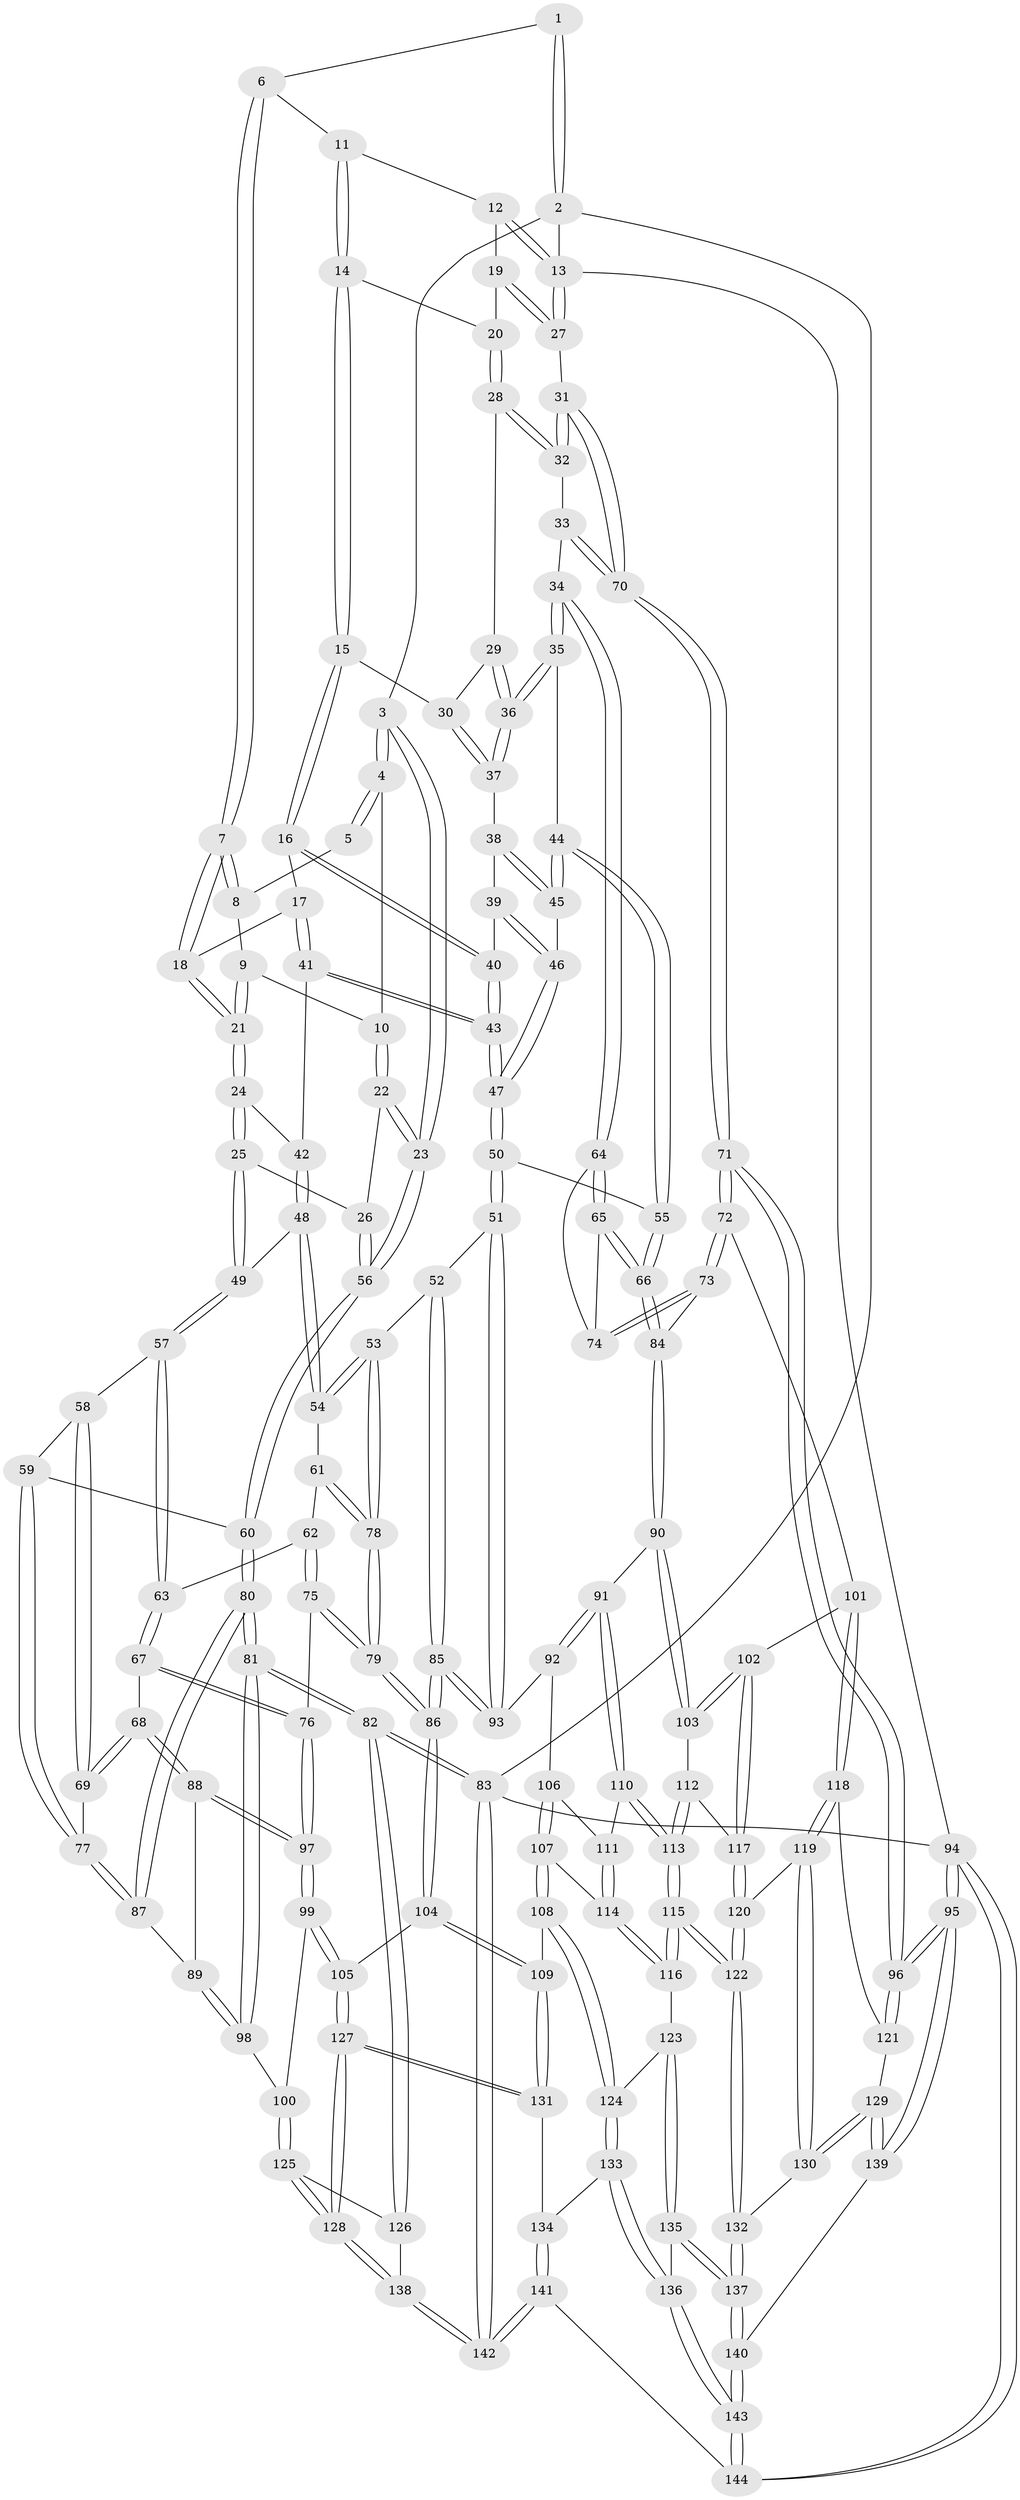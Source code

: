 // coarse degree distribution, {5: 0.32608695652173914, 4: 0.32608695652173914, 1: 0.021739130434782608, 3: 0.2608695652173913, 6: 0.021739130434782608, 2: 0.043478260869565216}
// Generated by graph-tools (version 1.1) at 2025/38/03/04/25 23:38:35]
// undirected, 144 vertices, 357 edges
graph export_dot {
  node [color=gray90,style=filled];
  1 [pos="+0.45438411768964243+0"];
  2 [pos="+0+0"];
  3 [pos="+0+0"];
  4 [pos="+0.2819016689208546+0.041626946749710826"];
  5 [pos="+0.34161619369139545+0.015217746408362067"];
  6 [pos="+0.550855595582559+0"];
  7 [pos="+0.45700267134373407+0.06324778837530651"];
  8 [pos="+0.361187741786987+0.05502200739553542"];
  9 [pos="+0.3190071964641872+0.07490860281929085"];
  10 [pos="+0.3047402479212026+0.07075796590106206"];
  11 [pos="+0.6773463511094464+0"];
  12 [pos="+0.8526602250322229+0"];
  13 [pos="+1+0"];
  14 [pos="+0.6894198273959687+0"];
  15 [pos="+0.6243827088633885+0.14165312596511326"];
  16 [pos="+0.5683265235858115+0.16137479998831838"];
  17 [pos="+0.5582556997528814+0.1622690538352605"];
  18 [pos="+0.45686050256291405+0.07204664680914477"];
  19 [pos="+0.956468372845949+0.05780109622204989"];
  20 [pos="+0.8210449895613917+0.100112523659357"];
  21 [pos="+0.3868278135796438+0.1814238953276884"];
  22 [pos="+0.28365161314241155+0.11494810894677127"];
  23 [pos="+0+0"];
  24 [pos="+0.3847257351580404+0.1883102535825752"];
  25 [pos="+0.3043145798173466+0.24970996731007652"];
  26 [pos="+0.2868412302999905+0.23485346771590906"];
  27 [pos="+1+0.20199834232320749"];
  28 [pos="+0.8212267815703305+0.10620395839071244"];
  29 [pos="+0.7430131292148133+0.15697144834915394"];
  30 [pos="+0.6258914488484759+0.14320337979177863"];
  31 [pos="+1+0.2179794380409485"];
  32 [pos="+0.849080609359352+0.16258643393268724"];
  33 [pos="+0.8227039824886987+0.31431926874842453"];
  34 [pos="+0.7894666609771837+0.32441828918186955"];
  35 [pos="+0.7615951732282443+0.3202689760993717"];
  36 [pos="+0.7125962518224486+0.24771307012043461"];
  37 [pos="+0.6591970988678235+0.2190031474631323"];
  38 [pos="+0.6250997883584907+0.25299441350344426"];
  39 [pos="+0.6149633182888302+0.25680293257430664"];
  40 [pos="+0.5939881311021599+0.26321341543936605"];
  41 [pos="+0.49777244985538066+0.23702041969320803"];
  42 [pos="+0.4950892429180803+0.23769987182213487"];
  43 [pos="+0.5699212975800414+0.2872723538798866"];
  44 [pos="+0.7550348857326166+0.32332683439808285"];
  45 [pos="+0.6561775806603944+0.31474805314518667"];
  46 [pos="+0.6344292920666624+0.3210344038897975"];
  47 [pos="+0.5776727439188053+0.34127346059310565"];
  48 [pos="+0.4574563288681904+0.3552679676061101"];
  49 [pos="+0.30441923501186646+0.26075052395544795"];
  50 [pos="+0.5455719357044105+0.4228004708277831"];
  51 [pos="+0.5433326287487193+0.42431627564517455"];
  52 [pos="+0.4901707838875402+0.4080707401546489"];
  53 [pos="+0.4883782809243679+0.40705932383064863"];
  54 [pos="+0.4774151390288491+0.3970658986954157"];
  55 [pos="+0.6571961632073398+0.42196504219810255"];
  56 [pos="+0+0"];
  57 [pos="+0.2741567402285943+0.3284438941173668"];
  58 [pos="+0.14777008681969334+0.3514713371181301"];
  59 [pos="+0+0.27064127511075287"];
  60 [pos="+0+0.03142277181187406"];
  61 [pos="+0.35307666033118495+0.41382370975562044"];
  62 [pos="+0.2906850205091769+0.36903811468833353"];
  63 [pos="+0.2804130649762363+0.3580535227566775"];
  64 [pos="+0.7873779293179366+0.34873303931282545"];
  65 [pos="+0.7591078505434115+0.4600467463691018"];
  66 [pos="+0.7250847692972574+0.5155247757039698"];
  67 [pos="+0.21296301191893327+0.48952806920042224"];
  68 [pos="+0.16245085589391772+0.46758813395882787"];
  69 [pos="+0.15344931791590594+0.46024704996306603"];
  70 [pos="+1+0.45282740285307116"];
  71 [pos="+1+0.4858596153474715"];
  72 [pos="+1+0.5421963423726693"];
  73 [pos="+0.8491882368985371+0.493634047588441"];
  74 [pos="+0.8234151213149509+0.4675833031846852"];
  75 [pos="+0.31746098607283313+0.537703318675397"];
  76 [pos="+0.23064334714726892+0.5233029282291513"];
  77 [pos="+0.06550988619621644+0.4668281297304872"];
  78 [pos="+0.35711628227075226+0.4996545632402779"];
  79 [pos="+0.3394647351186105+0.5460570966876267"];
  80 [pos="+0+0.551223918902245"];
  81 [pos="+0+0.6306995349420471"];
  82 [pos="+0+0.9059169935642373"];
  83 [pos="+0+1"];
  84 [pos="+0.7256776352513004+0.5222032535726392"];
  85 [pos="+0.38180497026153914+0.5920090588249449"];
  86 [pos="+0.3767865574598089+0.594906021230409"];
  87 [pos="+0.05181211612838752+0.49482619967800523"];
  88 [pos="+0.10684204369242736+0.5559754580333145"];
  89 [pos="+0.06826000292958764+0.5371767463397029"];
  90 [pos="+0.7229461509739693+0.5334415030606946"];
  91 [pos="+0.6561432661207074+0.5872688461201367"];
  92 [pos="+0.569593891847902+0.5545715703247626"];
  93 [pos="+0.555314911358146+0.5364511518237011"];
  94 [pos="+1+1"];
  95 [pos="+1+1"];
  96 [pos="+1+1"];
  97 [pos="+0.16649904435614+0.6280304658294831"];
  98 [pos="+0+0.6403361024449459"];
  99 [pos="+0.16090809181343724+0.6881699800323576"];
  100 [pos="+0.12130074232026786+0.6947758087857303"];
  101 [pos="+0.9087692378193755+0.6318237006487304"];
  102 [pos="+0.8993389514419367+0.6326184301639188"];
  103 [pos="+0.8606896950879341+0.6323077537128377"];
  104 [pos="+0.37432609398917505+0.6528919287867596"];
  105 [pos="+0.16758690874566132+0.693004086601838"];
  106 [pos="+0.5441043913330712+0.6172978191053305"];
  107 [pos="+0.4647519813011985+0.6989654268295621"];
  108 [pos="+0.43730050689391886+0.7134008573212334"];
  109 [pos="+0.40695826678161845+0.7054057068240853"];
  110 [pos="+0.6657085760385343+0.6306052082913457"];
  111 [pos="+0.5764313944059787+0.68150173220524"];
  112 [pos="+0.7773830813841852+0.6757813693343446"];
  113 [pos="+0.6997335819263016+0.6990041948004935"];
  114 [pos="+0.5712469945843847+0.6990298275881397"];
  115 [pos="+0.6814001509553256+0.762154750392009"];
  116 [pos="+0.6231440074663507+0.7765258731855925"];
  117 [pos="+0.8043962934857442+0.7598266480540152"];
  118 [pos="+0.9011027842486994+0.7397082638485882"];
  119 [pos="+0.8460151564194931+0.784848411210273"];
  120 [pos="+0.8028308565640893+0.7691386287247735"];
  121 [pos="+0.9142640746250317+0.7637184462549956"];
  122 [pos="+0.7173099713345447+0.8024230842962533"];
  123 [pos="+0.6199578809073163+0.7788534753865776"];
  124 [pos="+0.4939519656329478+0.7789247822067724"];
  125 [pos="+0.041654253304530424+0.7991446870750807"];
  126 [pos="+0.002016256306836702+0.8197843532926661"];
  127 [pos="+0.23892503556364647+0.867492769681127"];
  128 [pos="+0.20770001904332122+0.9130007148519779"];
  129 [pos="+0.8989287197746063+0.9144828718934502"];
  130 [pos="+0.8371361285911322+0.8727748996202377"];
  131 [pos="+0.32138841618972225+0.8498635341329089"];
  132 [pos="+0.7396340313797048+0.8614065453590048"];
  133 [pos="+0.48688381801703057+0.9116006131579993"];
  134 [pos="+0.39349221444310567+0.9003544348645018"];
  135 [pos="+0.5941832673660797+0.8604935717763689"];
  136 [pos="+0.4947323267838726+0.9185164701184645"];
  137 [pos="+0.6918923936679221+0.9573351725003195"];
  138 [pos="+0.17801070394400928+0.9880377737770323"];
  139 [pos="+0.9463371610816855+0.9723176714505926"];
  140 [pos="+0.6912731167491428+0.9632149987540917"];
  141 [pos="+0.3065527154202357+1"];
  142 [pos="+0.09404796160197774+1"];
  143 [pos="+0.5951414238172491+1"];
  144 [pos="+0.5942699055412513+1"];
  1 -- 2;
  1 -- 2;
  1 -- 6;
  2 -- 3;
  2 -- 13;
  2 -- 83;
  3 -- 4;
  3 -- 4;
  3 -- 23;
  3 -- 23;
  4 -- 5;
  4 -- 5;
  4 -- 10;
  5 -- 8;
  6 -- 7;
  6 -- 7;
  6 -- 11;
  7 -- 8;
  7 -- 8;
  7 -- 18;
  7 -- 18;
  8 -- 9;
  9 -- 10;
  9 -- 21;
  9 -- 21;
  10 -- 22;
  10 -- 22;
  11 -- 12;
  11 -- 14;
  11 -- 14;
  12 -- 13;
  12 -- 13;
  12 -- 19;
  13 -- 27;
  13 -- 27;
  13 -- 94;
  14 -- 15;
  14 -- 15;
  14 -- 20;
  15 -- 16;
  15 -- 16;
  15 -- 30;
  16 -- 17;
  16 -- 40;
  16 -- 40;
  17 -- 18;
  17 -- 41;
  17 -- 41;
  18 -- 21;
  18 -- 21;
  19 -- 20;
  19 -- 27;
  19 -- 27;
  20 -- 28;
  20 -- 28;
  21 -- 24;
  21 -- 24;
  22 -- 23;
  22 -- 23;
  22 -- 26;
  23 -- 56;
  23 -- 56;
  24 -- 25;
  24 -- 25;
  24 -- 42;
  25 -- 26;
  25 -- 49;
  25 -- 49;
  26 -- 56;
  26 -- 56;
  27 -- 31;
  28 -- 29;
  28 -- 32;
  28 -- 32;
  29 -- 30;
  29 -- 36;
  29 -- 36;
  30 -- 37;
  30 -- 37;
  31 -- 32;
  31 -- 32;
  31 -- 70;
  31 -- 70;
  32 -- 33;
  33 -- 34;
  33 -- 70;
  33 -- 70;
  34 -- 35;
  34 -- 35;
  34 -- 64;
  34 -- 64;
  35 -- 36;
  35 -- 36;
  35 -- 44;
  36 -- 37;
  36 -- 37;
  37 -- 38;
  38 -- 39;
  38 -- 45;
  38 -- 45;
  39 -- 40;
  39 -- 46;
  39 -- 46;
  40 -- 43;
  40 -- 43;
  41 -- 42;
  41 -- 43;
  41 -- 43;
  42 -- 48;
  42 -- 48;
  43 -- 47;
  43 -- 47;
  44 -- 45;
  44 -- 45;
  44 -- 55;
  44 -- 55;
  45 -- 46;
  46 -- 47;
  46 -- 47;
  47 -- 50;
  47 -- 50;
  48 -- 49;
  48 -- 54;
  48 -- 54;
  49 -- 57;
  49 -- 57;
  50 -- 51;
  50 -- 51;
  50 -- 55;
  51 -- 52;
  51 -- 93;
  51 -- 93;
  52 -- 53;
  52 -- 85;
  52 -- 85;
  53 -- 54;
  53 -- 54;
  53 -- 78;
  53 -- 78;
  54 -- 61;
  55 -- 66;
  55 -- 66;
  56 -- 60;
  56 -- 60;
  57 -- 58;
  57 -- 63;
  57 -- 63;
  58 -- 59;
  58 -- 69;
  58 -- 69;
  59 -- 60;
  59 -- 77;
  59 -- 77;
  60 -- 80;
  60 -- 80;
  61 -- 62;
  61 -- 78;
  61 -- 78;
  62 -- 63;
  62 -- 75;
  62 -- 75;
  63 -- 67;
  63 -- 67;
  64 -- 65;
  64 -- 65;
  64 -- 74;
  65 -- 66;
  65 -- 66;
  65 -- 74;
  66 -- 84;
  66 -- 84;
  67 -- 68;
  67 -- 76;
  67 -- 76;
  68 -- 69;
  68 -- 69;
  68 -- 88;
  68 -- 88;
  69 -- 77;
  70 -- 71;
  70 -- 71;
  71 -- 72;
  71 -- 72;
  71 -- 96;
  71 -- 96;
  72 -- 73;
  72 -- 73;
  72 -- 101;
  73 -- 74;
  73 -- 74;
  73 -- 84;
  75 -- 76;
  75 -- 79;
  75 -- 79;
  76 -- 97;
  76 -- 97;
  77 -- 87;
  77 -- 87;
  78 -- 79;
  78 -- 79;
  79 -- 86;
  79 -- 86;
  80 -- 81;
  80 -- 81;
  80 -- 87;
  80 -- 87;
  81 -- 82;
  81 -- 82;
  81 -- 98;
  81 -- 98;
  82 -- 83;
  82 -- 83;
  82 -- 126;
  82 -- 126;
  83 -- 142;
  83 -- 142;
  83 -- 94;
  84 -- 90;
  84 -- 90;
  85 -- 86;
  85 -- 86;
  85 -- 93;
  85 -- 93;
  86 -- 104;
  86 -- 104;
  87 -- 89;
  88 -- 89;
  88 -- 97;
  88 -- 97;
  89 -- 98;
  89 -- 98;
  90 -- 91;
  90 -- 103;
  90 -- 103;
  91 -- 92;
  91 -- 92;
  91 -- 110;
  91 -- 110;
  92 -- 93;
  92 -- 106;
  94 -- 95;
  94 -- 95;
  94 -- 144;
  94 -- 144;
  95 -- 96;
  95 -- 96;
  95 -- 139;
  95 -- 139;
  96 -- 121;
  96 -- 121;
  97 -- 99;
  97 -- 99;
  98 -- 100;
  99 -- 100;
  99 -- 105;
  99 -- 105;
  100 -- 125;
  100 -- 125;
  101 -- 102;
  101 -- 118;
  101 -- 118;
  102 -- 103;
  102 -- 103;
  102 -- 117;
  102 -- 117;
  103 -- 112;
  104 -- 105;
  104 -- 109;
  104 -- 109;
  105 -- 127;
  105 -- 127;
  106 -- 107;
  106 -- 107;
  106 -- 111;
  107 -- 108;
  107 -- 108;
  107 -- 114;
  108 -- 109;
  108 -- 124;
  108 -- 124;
  109 -- 131;
  109 -- 131;
  110 -- 111;
  110 -- 113;
  110 -- 113;
  111 -- 114;
  111 -- 114;
  112 -- 113;
  112 -- 113;
  112 -- 117;
  113 -- 115;
  113 -- 115;
  114 -- 116;
  114 -- 116;
  115 -- 116;
  115 -- 116;
  115 -- 122;
  115 -- 122;
  116 -- 123;
  117 -- 120;
  117 -- 120;
  118 -- 119;
  118 -- 119;
  118 -- 121;
  119 -- 120;
  119 -- 130;
  119 -- 130;
  120 -- 122;
  120 -- 122;
  121 -- 129;
  122 -- 132;
  122 -- 132;
  123 -- 124;
  123 -- 135;
  123 -- 135;
  124 -- 133;
  124 -- 133;
  125 -- 126;
  125 -- 128;
  125 -- 128;
  126 -- 138;
  127 -- 128;
  127 -- 128;
  127 -- 131;
  127 -- 131;
  128 -- 138;
  128 -- 138;
  129 -- 130;
  129 -- 130;
  129 -- 139;
  129 -- 139;
  130 -- 132;
  131 -- 134;
  132 -- 137;
  132 -- 137;
  133 -- 134;
  133 -- 136;
  133 -- 136;
  134 -- 141;
  134 -- 141;
  135 -- 136;
  135 -- 137;
  135 -- 137;
  136 -- 143;
  136 -- 143;
  137 -- 140;
  137 -- 140;
  138 -- 142;
  138 -- 142;
  139 -- 140;
  140 -- 143;
  140 -- 143;
  141 -- 142;
  141 -- 142;
  141 -- 144;
  143 -- 144;
  143 -- 144;
}
